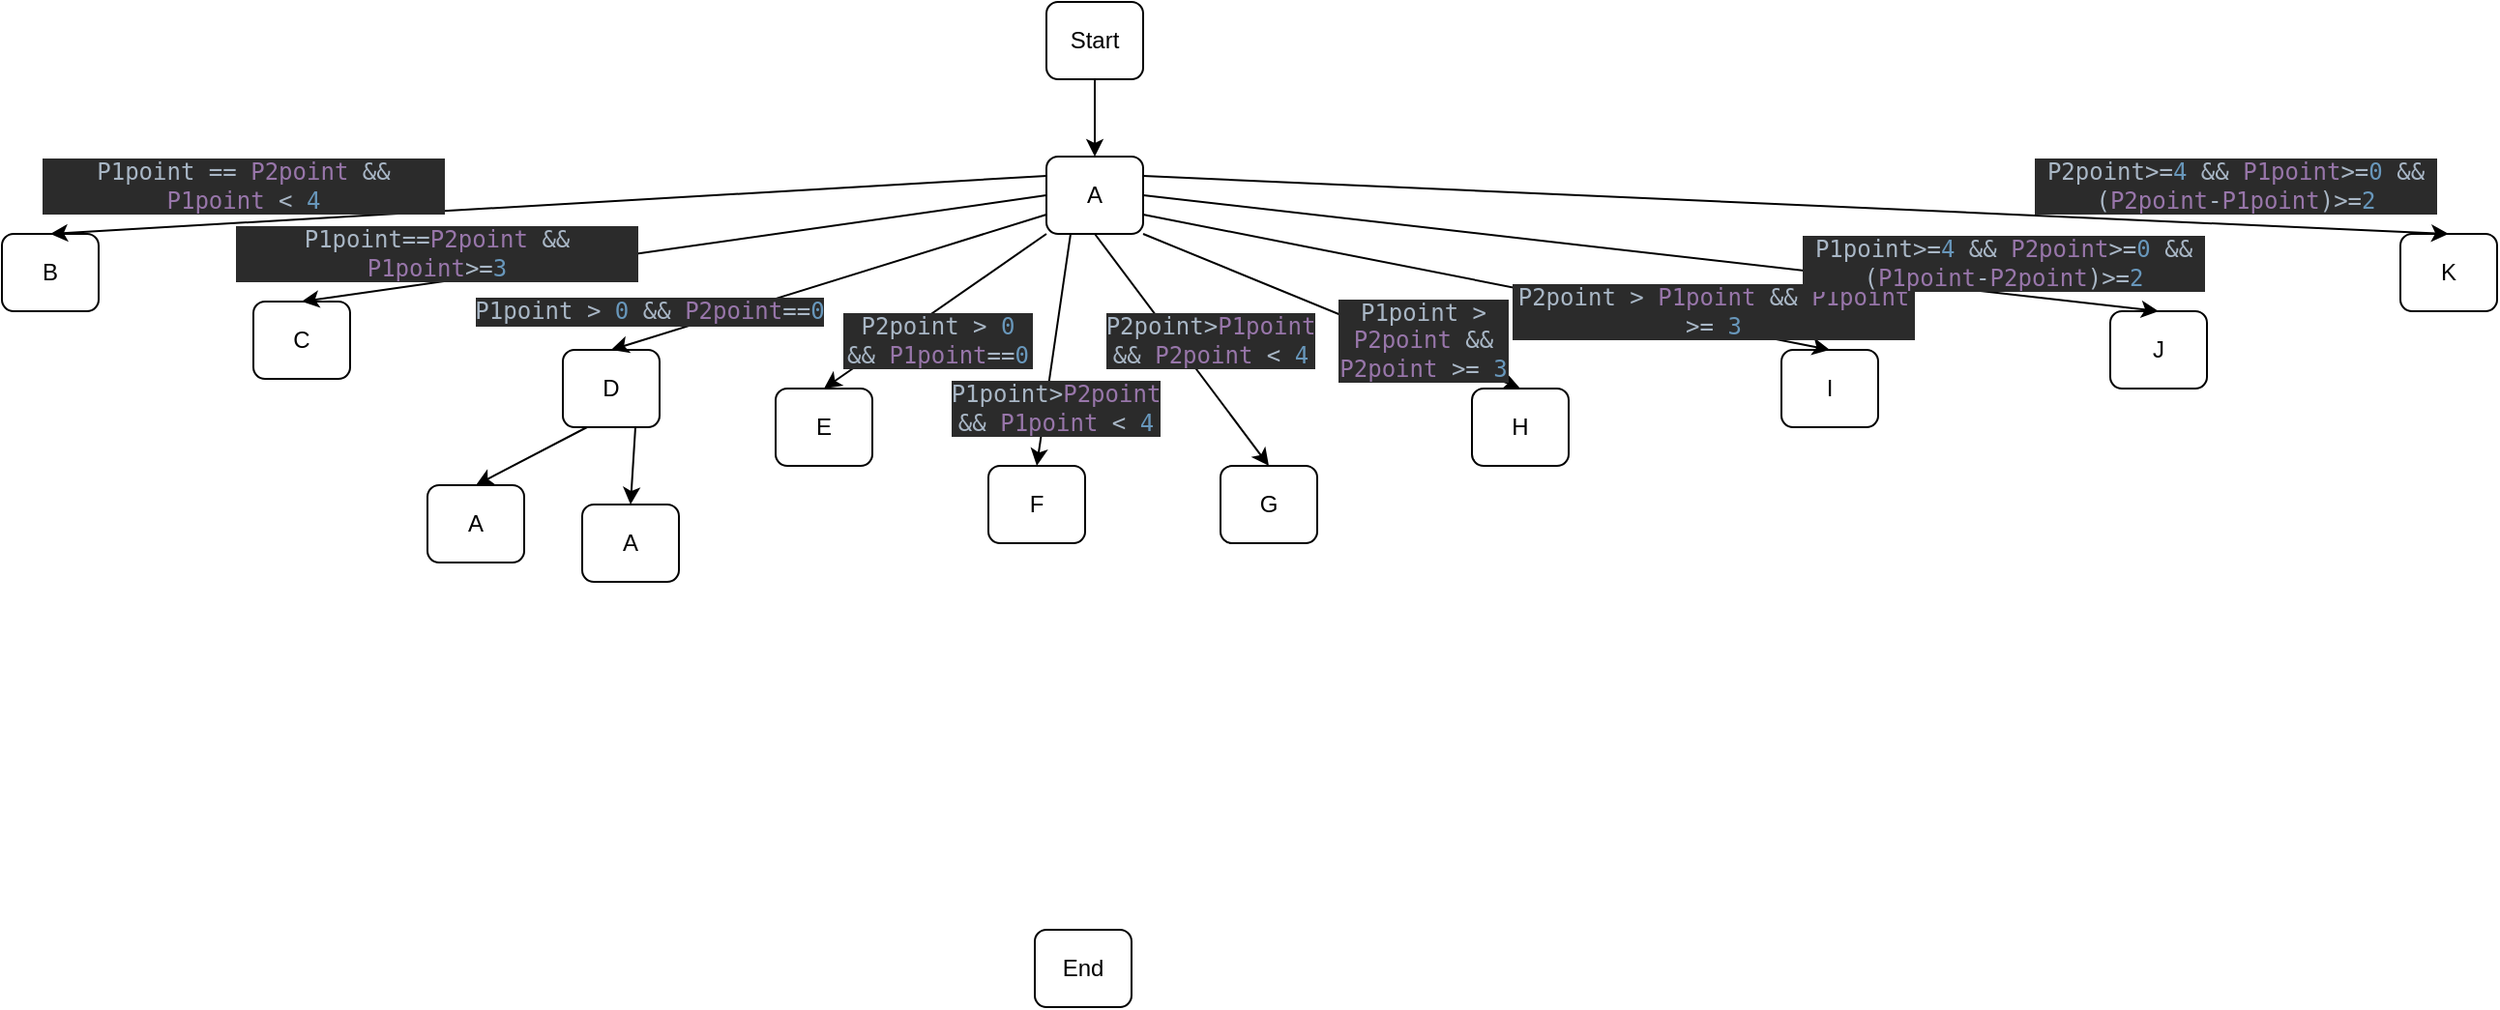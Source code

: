 <mxfile version="22.0.4" type="github">
  <diagram name="Page-1" id="KNPGCJ73LTZy2466NzOY">
    <mxGraphModel dx="2261" dy="790" grid="1" gridSize="10" guides="1" tooltips="1" connect="1" arrows="1" fold="1" page="1" pageScale="1" pageWidth="827" pageHeight="1169" math="0" shadow="0">
      <root>
        <mxCell id="0" />
        <mxCell id="1" parent="0" />
        <mxCell id="Ka95BDHejI1CNaogUQ2g-1" value="Start" style="rounded=1;whiteSpace=wrap;html=1;" vertex="1" parent="1">
          <mxGeometry x="370" y="80" width="50" height="40" as="geometry" />
        </mxCell>
        <mxCell id="Ka95BDHejI1CNaogUQ2g-2" value="A" style="rounded=1;whiteSpace=wrap;html=1;" vertex="1" parent="1">
          <mxGeometry x="370" y="160" width="50" height="40" as="geometry" />
        </mxCell>
        <mxCell id="Ka95BDHejI1CNaogUQ2g-3" value="A" style="rounded=1;whiteSpace=wrap;html=1;" vertex="1" parent="1">
          <mxGeometry x="130" y="340" width="50" height="40" as="geometry" />
        </mxCell>
        <mxCell id="Ka95BDHejI1CNaogUQ2g-4" value="A" style="rounded=1;whiteSpace=wrap;html=1;" vertex="1" parent="1">
          <mxGeometry x="50" y="330" width="50" height="40" as="geometry" />
        </mxCell>
        <mxCell id="Ka95BDHejI1CNaogUQ2g-5" value="J" style="rounded=1;whiteSpace=wrap;html=1;" vertex="1" parent="1">
          <mxGeometry x="920" y="240" width="50" height="40" as="geometry" />
        </mxCell>
        <mxCell id="Ka95BDHejI1CNaogUQ2g-6" value="D" style="rounded=1;whiteSpace=wrap;html=1;" vertex="1" parent="1">
          <mxGeometry x="120" y="260" width="50" height="40" as="geometry" />
        </mxCell>
        <mxCell id="Ka95BDHejI1CNaogUQ2g-7" value="" style="endArrow=classic;html=1;rounded=0;exitX=0.5;exitY=1;exitDx=0;exitDy=0;entryX=0.5;entryY=0;entryDx=0;entryDy=0;" edge="1" parent="1" source="Ka95BDHejI1CNaogUQ2g-1" target="Ka95BDHejI1CNaogUQ2g-2">
          <mxGeometry width="50" height="50" relative="1" as="geometry">
            <mxPoint x="390" y="420" as="sourcePoint" />
            <mxPoint x="440" y="370" as="targetPoint" />
          </mxGeometry>
        </mxCell>
        <mxCell id="Ka95BDHejI1CNaogUQ2g-8" value="" style="endArrow=classic;html=1;rounded=0;exitX=0.25;exitY=1;exitDx=0;exitDy=0;entryX=0.5;entryY=0;entryDx=0;entryDy=0;" edge="1" parent="1" source="Ka95BDHejI1CNaogUQ2g-6" target="Ka95BDHejI1CNaogUQ2g-4">
          <mxGeometry width="50" height="50" relative="1" as="geometry">
            <mxPoint x="390" y="420" as="sourcePoint" />
            <mxPoint x="440" y="370" as="targetPoint" />
          </mxGeometry>
        </mxCell>
        <mxCell id="Ka95BDHejI1CNaogUQ2g-9" value="" style="endArrow=classic;html=1;rounded=0;exitX=0.75;exitY=1;exitDx=0;exitDy=0;entryX=0.5;entryY=0;entryDx=0;entryDy=0;" edge="1" parent="1" source="Ka95BDHejI1CNaogUQ2g-6" target="Ka95BDHejI1CNaogUQ2g-3">
          <mxGeometry width="50" height="50" relative="1" as="geometry">
            <mxPoint x="390" y="420" as="sourcePoint" />
            <mxPoint x="440" y="370" as="targetPoint" />
          </mxGeometry>
        </mxCell>
        <mxCell id="Ka95BDHejI1CNaogUQ2g-10" value="" style="endArrow=classic;html=1;rounded=0;entryX=0.5;entryY=0;entryDx=0;entryDy=0;exitX=1;exitY=1;exitDx=0;exitDy=0;" edge="1" parent="1" source="Ka95BDHejI1CNaogUQ2g-2" target="Ka95BDHejI1CNaogUQ2g-19">
          <mxGeometry width="50" height="50" relative="1" as="geometry">
            <mxPoint x="390" y="420" as="sourcePoint" />
            <mxPoint x="440" y="370" as="targetPoint" />
          </mxGeometry>
        </mxCell>
        <mxCell id="Ka95BDHejI1CNaogUQ2g-11" value="" style="endArrow=classic;html=1;rounded=0;exitX=0;exitY=1;exitDx=0;exitDy=0;entryX=0.5;entryY=0;entryDx=0;entryDy=0;" edge="1" parent="1" source="Ka95BDHejI1CNaogUQ2g-2" target="Ka95BDHejI1CNaogUQ2g-16">
          <mxGeometry width="50" height="50" relative="1" as="geometry">
            <mxPoint x="390" y="420" as="sourcePoint" />
            <mxPoint x="440" y="370" as="targetPoint" />
          </mxGeometry>
        </mxCell>
        <mxCell id="Ka95BDHejI1CNaogUQ2g-12" value="End" style="rounded=1;whiteSpace=wrap;html=1;" vertex="1" parent="1">
          <mxGeometry x="364" y="560" width="50" height="40" as="geometry" />
        </mxCell>
        <mxCell id="Ka95BDHejI1CNaogUQ2g-13" value="B" style="rounded=1;whiteSpace=wrap;html=1;" vertex="1" parent="1">
          <mxGeometry x="-170" y="200" width="50" height="40" as="geometry" />
        </mxCell>
        <mxCell id="Ka95BDHejI1CNaogUQ2g-14" value="K" style="rounded=1;whiteSpace=wrap;html=1;" vertex="1" parent="1">
          <mxGeometry x="1070" y="200" width="50" height="40" as="geometry" />
        </mxCell>
        <mxCell id="Ka95BDHejI1CNaogUQ2g-15" value="C" style="rounded=1;whiteSpace=wrap;html=1;" vertex="1" parent="1">
          <mxGeometry x="-40" y="235" width="50" height="40" as="geometry" />
        </mxCell>
        <mxCell id="Ka95BDHejI1CNaogUQ2g-16" value="E" style="rounded=1;whiteSpace=wrap;html=1;" vertex="1" parent="1">
          <mxGeometry x="230" y="280" width="50" height="40" as="geometry" />
        </mxCell>
        <mxCell id="Ka95BDHejI1CNaogUQ2g-17" value="F" style="rounded=1;whiteSpace=wrap;html=1;" vertex="1" parent="1">
          <mxGeometry x="340" y="320" width="50" height="40" as="geometry" />
        </mxCell>
        <mxCell id="Ka95BDHejI1CNaogUQ2g-18" value="G" style="rounded=1;whiteSpace=wrap;html=1;" vertex="1" parent="1">
          <mxGeometry x="460" y="320" width="50" height="40" as="geometry" />
        </mxCell>
        <mxCell id="Ka95BDHejI1CNaogUQ2g-19" value="H" style="rounded=1;whiteSpace=wrap;html=1;" vertex="1" parent="1">
          <mxGeometry x="590" y="280" width="50" height="40" as="geometry" />
        </mxCell>
        <mxCell id="Ka95BDHejI1CNaogUQ2g-20" value="I" style="rounded=1;whiteSpace=wrap;html=1;" vertex="1" parent="1">
          <mxGeometry x="750" y="260" width="50" height="40" as="geometry" />
        </mxCell>
        <mxCell id="Ka95BDHejI1CNaogUQ2g-22" value="" style="endArrow=classic;html=1;rounded=0;exitX=0.25;exitY=1;exitDx=0;exitDy=0;entryX=0.5;entryY=0;entryDx=0;entryDy=0;" edge="1" parent="1" source="Ka95BDHejI1CNaogUQ2g-2" target="Ka95BDHejI1CNaogUQ2g-17">
          <mxGeometry width="50" height="50" relative="1" as="geometry">
            <mxPoint x="390" y="420" as="sourcePoint" />
            <mxPoint x="440" y="370" as="targetPoint" />
          </mxGeometry>
        </mxCell>
        <mxCell id="Ka95BDHejI1CNaogUQ2g-24" value="" style="endArrow=classic;html=1;rounded=0;exitX=0;exitY=0.5;exitDx=0;exitDy=0;entryX=0.5;entryY=0;entryDx=0;entryDy=0;" edge="1" parent="1" source="Ka95BDHejI1CNaogUQ2g-2" target="Ka95BDHejI1CNaogUQ2g-15">
          <mxGeometry width="50" height="50" relative="1" as="geometry">
            <mxPoint x="390" y="420" as="sourcePoint" />
            <mxPoint x="440" y="370" as="targetPoint" />
          </mxGeometry>
        </mxCell>
        <mxCell id="Ka95BDHejI1CNaogUQ2g-25" value="" style="endArrow=classic;html=1;rounded=0;exitX=0;exitY=0.25;exitDx=0;exitDy=0;entryX=0.5;entryY=0;entryDx=0;entryDy=0;" edge="1" parent="1" source="Ka95BDHejI1CNaogUQ2g-2" target="Ka95BDHejI1CNaogUQ2g-13">
          <mxGeometry width="50" height="50" relative="1" as="geometry">
            <mxPoint x="390" y="420" as="sourcePoint" />
            <mxPoint x="440" y="370" as="targetPoint" />
          </mxGeometry>
        </mxCell>
        <mxCell id="Ka95BDHejI1CNaogUQ2g-26" value="" style="endArrow=classic;html=1;rounded=0;exitX=1;exitY=0.75;exitDx=0;exitDy=0;entryX=0.5;entryY=0;entryDx=0;entryDy=0;" edge="1" parent="1" source="Ka95BDHejI1CNaogUQ2g-2" target="Ka95BDHejI1CNaogUQ2g-20">
          <mxGeometry width="50" height="50" relative="1" as="geometry">
            <mxPoint x="390" y="420" as="sourcePoint" />
            <mxPoint x="440" y="370" as="targetPoint" />
          </mxGeometry>
        </mxCell>
        <mxCell id="Ka95BDHejI1CNaogUQ2g-27" value="" style="endArrow=classic;html=1;rounded=0;exitX=0.5;exitY=1;exitDx=0;exitDy=0;entryX=0.5;entryY=0;entryDx=0;entryDy=0;" edge="1" parent="1" source="Ka95BDHejI1CNaogUQ2g-2" target="Ka95BDHejI1CNaogUQ2g-18">
          <mxGeometry width="50" height="50" relative="1" as="geometry">
            <mxPoint x="390" y="420" as="sourcePoint" />
            <mxPoint x="440" y="370" as="targetPoint" />
          </mxGeometry>
        </mxCell>
        <mxCell id="Ka95BDHejI1CNaogUQ2g-28" value="" style="endArrow=classic;html=1;rounded=0;exitX=1;exitY=0.25;exitDx=0;exitDy=0;entryX=0.5;entryY=0;entryDx=0;entryDy=0;" edge="1" parent="1" source="Ka95BDHejI1CNaogUQ2g-2" target="Ka95BDHejI1CNaogUQ2g-14">
          <mxGeometry width="50" height="50" relative="1" as="geometry">
            <mxPoint x="390" y="420" as="sourcePoint" />
            <mxPoint x="440" y="370" as="targetPoint" />
          </mxGeometry>
        </mxCell>
        <mxCell id="Ka95BDHejI1CNaogUQ2g-29" value="" style="endArrow=classic;html=1;rounded=0;exitX=1;exitY=0.5;exitDx=0;exitDy=0;entryX=0.5;entryY=0;entryDx=0;entryDy=0;" edge="1" parent="1" source="Ka95BDHejI1CNaogUQ2g-2" target="Ka95BDHejI1CNaogUQ2g-5">
          <mxGeometry width="50" height="50" relative="1" as="geometry">
            <mxPoint x="390" y="420" as="sourcePoint" />
            <mxPoint x="440" y="370" as="targetPoint" />
          </mxGeometry>
        </mxCell>
        <mxCell id="Ka95BDHejI1CNaogUQ2g-30" value="&lt;div style=&quot;background-color: rgb(43, 43, 43); color: rgb(169, 183, 198); font-family: &amp;quot;JetBrains Mono&amp;quot;, monospace;&quot;&gt;P1point == &lt;span style=&quot;color:#9876aa;&quot;&gt;P2point &lt;/span&gt;&amp;amp;&amp;amp; &lt;span style=&quot;color:#9876aa;&quot;&gt;P1point &lt;/span&gt;&amp;lt; &lt;span style=&quot;color:#6897bb;&quot;&gt;4&lt;/span&gt;&lt;/div&gt;" style="text;html=1;strokeColor=none;fillColor=none;align=center;verticalAlign=middle;whiteSpace=wrap;rounded=0;" vertex="1" parent="1">
          <mxGeometry x="-150" y="160" width="210" height="30" as="geometry" />
        </mxCell>
        <mxCell id="Ka95BDHejI1CNaogUQ2g-33" value="&lt;div style=&quot;background-color: rgb(43, 43, 43); color: rgb(169, 183, 198); font-family: &amp;quot;JetBrains Mono&amp;quot;, monospace;&quot;&gt;P2point &amp;gt; &lt;span style=&quot;color:#6897bb;&quot;&gt;0 &lt;/span&gt;&amp;amp;&amp;amp; &lt;span style=&quot;color:#9876aa;&quot;&gt;P1point&lt;/span&gt;==&lt;span style=&quot;color:#6897bb;&quot;&gt;0&lt;/span&gt;&lt;/div&gt;" style="text;html=1;strokeColor=none;fillColor=none;align=center;verticalAlign=middle;whiteSpace=wrap;rounded=0;" vertex="1" parent="1">
          <mxGeometry x="264" y="240" width="100" height="30" as="geometry" />
        </mxCell>
        <mxCell id="Ka95BDHejI1CNaogUQ2g-34" value="&lt;div style=&quot;background-color: rgb(43, 43, 43); color: rgb(169, 183, 198); font-family: &amp;quot;JetBrains Mono&amp;quot;, monospace;&quot;&gt;P2point&amp;gt;&lt;span style=&quot;color:#9876aa;&quot;&gt;P1point &lt;/span&gt;&amp;amp;&amp;amp; &lt;span style=&quot;color:#9876aa;&quot;&gt;P2point &lt;/span&gt;&amp;lt; &lt;span style=&quot;color:#6897bb;&quot;&gt;4&lt;/span&gt;&lt;/div&gt;" style="text;html=1;strokeColor=none;fillColor=none;align=center;verticalAlign=middle;whiteSpace=wrap;rounded=0;" vertex="1" parent="1">
          <mxGeometry x="400" y="240" width="110" height="30" as="geometry" />
        </mxCell>
        <mxCell id="Ka95BDHejI1CNaogUQ2g-35" value="&lt;div style=&quot;background-color: rgb(43, 43, 43); color: rgb(169, 183, 198); font-family: &amp;quot;JetBrains Mono&amp;quot;, monospace;&quot;&gt;P1point &amp;gt; &lt;span style=&quot;color:#9876aa;&quot;&gt;P2point &lt;/span&gt;&amp;amp;&amp;amp; &lt;span style=&quot;color:#9876aa;&quot;&gt;P2point &lt;/span&gt;&amp;gt;= &lt;span style=&quot;color:#6897bb;&quot;&gt;3&lt;/span&gt;&lt;/div&gt;" style="text;html=1;strokeColor=none;fillColor=none;align=center;verticalAlign=middle;whiteSpace=wrap;rounded=0;" vertex="1" parent="1">
          <mxGeometry x="520" y="240" width="90" height="30" as="geometry" />
        </mxCell>
        <mxCell id="Ka95BDHejI1CNaogUQ2g-36" value="&lt;div style=&quot;background-color: rgb(43, 43, 43); color: rgb(169, 183, 198); font-family: &amp;quot;JetBrains Mono&amp;quot;, monospace;&quot;&gt;P2point &amp;gt; &lt;span style=&quot;color:#9876aa;&quot;&gt;P1point &lt;/span&gt;&amp;amp;&amp;amp; &lt;span style=&quot;color:#9876aa;&quot;&gt;P1point &lt;/span&gt;&amp;gt;= &lt;span style=&quot;color:#6897bb;&quot;&gt;3&lt;/span&gt;&lt;/div&gt;" style="text;html=1;strokeColor=none;fillColor=none;align=center;verticalAlign=middle;whiteSpace=wrap;rounded=0;" vertex="1" parent="1">
          <mxGeometry x="610" y="225" width="210" height="30" as="geometry" />
        </mxCell>
        <mxCell id="Ka95BDHejI1CNaogUQ2g-37" value="&lt;div style=&quot;background-color: rgb(43, 43, 43); color: rgb(169, 183, 198); font-family: &amp;quot;JetBrains Mono&amp;quot;, monospace;&quot;&gt;P1point&amp;gt;=&lt;span style=&quot;color:#6897bb;&quot;&gt;4 &lt;/span&gt;&amp;amp;&amp;amp; &lt;span style=&quot;color:#9876aa;&quot;&gt;P2point&lt;/span&gt;&amp;gt;=&lt;span style=&quot;color:#6897bb;&quot;&gt;0 &lt;/span&gt;&amp;amp;&amp;amp; (&lt;span style=&quot;color:#9876aa;&quot;&gt;P1point&lt;/span&gt;-&lt;span style=&quot;color:#9876aa;&quot;&gt;P2point&lt;/span&gt;)&amp;gt;=&lt;span style=&quot;color:#6897bb;&quot;&gt;2&lt;/span&gt;&lt;/div&gt;" style="text;html=1;strokeColor=none;fillColor=none;align=center;verticalAlign=middle;whiteSpace=wrap;rounded=0;" vertex="1" parent="1">
          <mxGeometry x="760" y="200" width="210" height="30" as="geometry" />
        </mxCell>
        <mxCell id="Ka95BDHejI1CNaogUQ2g-38" value="&lt;div style=&quot;background-color: rgb(43, 43, 43); color: rgb(169, 183, 198); font-family: &amp;quot;JetBrains Mono&amp;quot;, monospace;&quot;&gt;P2point&amp;gt;=&lt;span style=&quot;color:#6897bb;&quot;&gt;4 &lt;/span&gt;&amp;amp;&amp;amp; &lt;span style=&quot;color:#9876aa;&quot;&gt;P1point&lt;/span&gt;&amp;gt;=&lt;span style=&quot;color:#6897bb;&quot;&gt;0 &lt;/span&gt;&amp;amp;&amp;amp; (&lt;span style=&quot;color:#9876aa;&quot;&gt;P2point&lt;/span&gt;-&lt;span style=&quot;color:#9876aa;&quot;&gt;P1point&lt;/span&gt;)&amp;gt;=&lt;span style=&quot;color:#6897bb;&quot;&gt;2&lt;/span&gt;&lt;/div&gt;" style="text;html=1;strokeColor=none;fillColor=none;align=center;verticalAlign=middle;whiteSpace=wrap;rounded=0;" vertex="1" parent="1">
          <mxGeometry x="880" y="160" width="210" height="30" as="geometry" />
        </mxCell>
        <mxCell id="Ka95BDHejI1CNaogUQ2g-39" value="" style="endArrow=classic;html=1;rounded=0;exitX=0;exitY=0.75;exitDx=0;exitDy=0;entryX=0.5;entryY=0;entryDx=0;entryDy=0;" edge="1" parent="1" source="Ka95BDHejI1CNaogUQ2g-2" target="Ka95BDHejI1CNaogUQ2g-6">
          <mxGeometry width="50" height="50" relative="1" as="geometry">
            <mxPoint x="370" y="190" as="sourcePoint" />
            <mxPoint x="145" y="260" as="targetPoint" />
          </mxGeometry>
        </mxCell>
        <mxCell id="Ka95BDHejI1CNaogUQ2g-32" value="&lt;div style=&quot;background-color: rgb(43, 43, 43); color: rgb(169, 183, 198); font-family: &amp;quot;JetBrains Mono&amp;quot;, monospace;&quot;&gt;P1point &amp;gt; &lt;span style=&quot;color:#6897bb;&quot;&gt;0 &lt;/span&gt;&amp;amp;&amp;amp; &lt;span style=&quot;color:#9876aa;&quot;&gt;P2point&lt;/span&gt;==&lt;span style=&quot;color:#6897bb;&quot;&gt;0&lt;/span&gt;&lt;/div&gt;" style="text;html=1;strokeColor=none;fillColor=none;align=center;verticalAlign=middle;whiteSpace=wrap;rounded=0;" vertex="1" parent="1">
          <mxGeometry x="60" y="225" width="210" height="30" as="geometry" />
        </mxCell>
        <mxCell id="Ka95BDHejI1CNaogUQ2g-40" value="&lt;div style=&quot;background-color: rgb(43, 43, 43); color: rgb(169, 183, 198); font-family: &amp;quot;JetBrains Mono&amp;quot;, monospace;&quot;&gt;P1point==&lt;span style=&quot;color:#9876aa;&quot;&gt;P2point &lt;/span&gt;&amp;amp;&amp;amp; &lt;span style=&quot;color:#9876aa;&quot;&gt;P1point&lt;/span&gt;&amp;gt;=&lt;span style=&quot;color:#6897bb;&quot;&gt;3&lt;/span&gt;&lt;/div&gt;" style="text;html=1;strokeColor=none;fillColor=none;align=center;verticalAlign=middle;whiteSpace=wrap;rounded=0;" vertex="1" parent="1">
          <mxGeometry x="-50" y="195" width="210" height="30" as="geometry" />
        </mxCell>
        <mxCell id="Ka95BDHejI1CNaogUQ2g-41" value="&lt;div style=&quot;background-color: rgb(43, 43, 43); color: rgb(169, 183, 198); font-family: &amp;quot;JetBrains Mono&amp;quot;, monospace;&quot;&gt;P1point&amp;gt;&lt;span style=&quot;color:#9876aa;&quot;&gt;P2point &lt;/span&gt;&amp;amp;&amp;amp; &lt;span style=&quot;color:#9876aa;&quot;&gt;P1point &lt;/span&gt;&amp;lt; &lt;span style=&quot;color:#6897bb;&quot;&gt;4&lt;/span&gt;&lt;/div&gt;" style="text;html=1;strokeColor=none;fillColor=none;align=center;verticalAlign=middle;whiteSpace=wrap;rounded=0;" vertex="1" parent="1">
          <mxGeometry x="340" y="275" width="70" height="30" as="geometry" />
        </mxCell>
      </root>
    </mxGraphModel>
  </diagram>
</mxfile>
